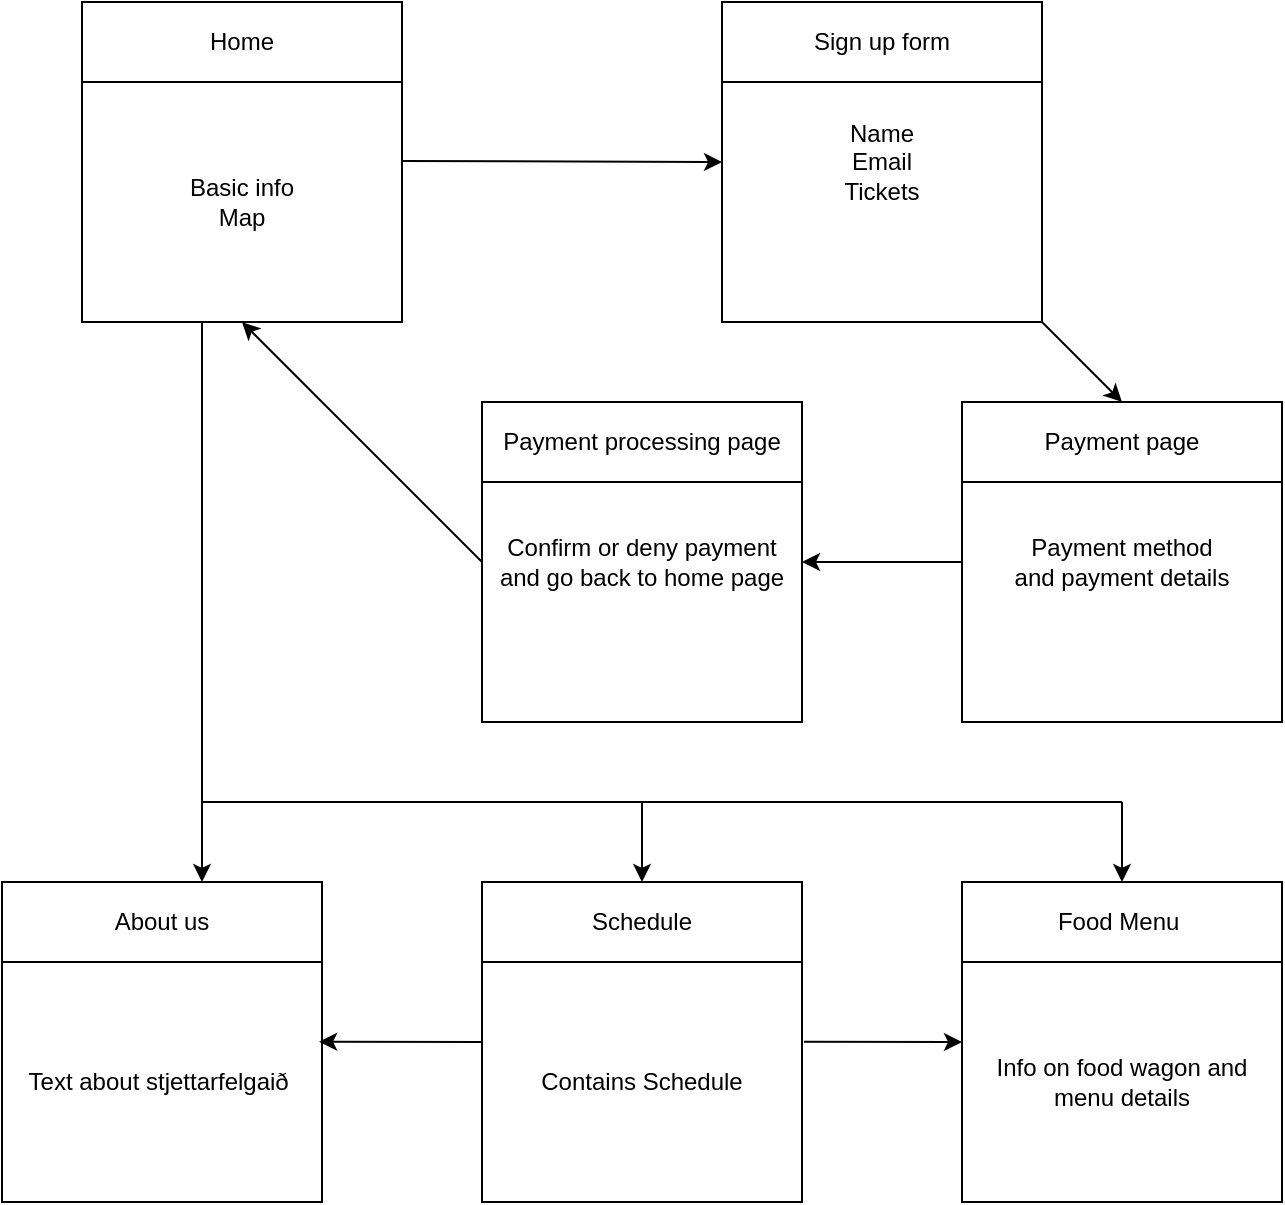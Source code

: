<mxfile version="26.0.14">
  <diagram name="Page-1" id="GcmpMD9mdpW60Z_3lnTt">
    <mxGraphModel dx="934" dy="579" grid="1" gridSize="10" guides="1" tooltips="1" connect="1" arrows="1" fold="1" page="1" pageScale="1" pageWidth="850" pageHeight="1100" math="0" shadow="0">
      <root>
        <mxCell id="0" />
        <mxCell id="1" parent="0" />
        <mxCell id="SyjaQ5eisRchlMNotY5A-1" value="" style="whiteSpace=wrap;html=1;aspect=fixed;" parent="1" vertex="1">
          <mxGeometry x="80" y="80" width="160" height="160" as="geometry" />
        </mxCell>
        <mxCell id="SyjaQ5eisRchlMNotY5A-6" value="" style="rounded=0;whiteSpace=wrap;html=1;" parent="1" vertex="1">
          <mxGeometry x="80" y="80" width="160" height="40" as="geometry" />
        </mxCell>
        <mxCell id="SyjaQ5eisRchlMNotY5A-8" value="Basic info&lt;div&gt;Map&lt;/div&gt;" style="text;html=1;align=center;verticalAlign=middle;whiteSpace=wrap;rounded=0;" parent="1" vertex="1">
          <mxGeometry x="80" y="120" width="160" height="120" as="geometry" />
        </mxCell>
        <mxCell id="SyjaQ5eisRchlMNotY5A-12" value="Home" style="text;html=1;align=center;verticalAlign=middle;whiteSpace=wrap;rounded=0;" parent="1" vertex="1">
          <mxGeometry x="80" y="80" width="160" height="40" as="geometry" />
        </mxCell>
        <mxCell id="SyjaQ5eisRchlMNotY5A-13" value="Name&lt;div&gt;&lt;span style=&quot;background-color: transparent; color: light-dark(rgb(0, 0, 0), rgb(255, 255, 255));&quot;&gt;Email&lt;/span&gt;&lt;div&gt;&lt;div&gt;&lt;span style=&quot;background-color: transparent; color: light-dark(rgb(0, 0, 0), rgb(255, 255, 255));&quot;&gt;Tickets&lt;/span&gt;&lt;/div&gt;&lt;/div&gt;&lt;/div&gt;" style="whiteSpace=wrap;html=1;aspect=fixed;" parent="1" vertex="1">
          <mxGeometry x="400" y="80" width="160" height="160" as="geometry" />
        </mxCell>
        <mxCell id="SyjaQ5eisRchlMNotY5A-14" value="Sign up form" style="rounded=0;whiteSpace=wrap;html=1;" parent="1" vertex="1">
          <mxGeometry x="400" y="80" width="160" height="40" as="geometry" />
        </mxCell>
        <mxCell id="SyjaQ5eisRchlMNotY5A-17" value="" style="whiteSpace=wrap;html=1;aspect=fixed;" parent="1" vertex="1">
          <mxGeometry x="40" y="520" width="160" height="160" as="geometry" />
        </mxCell>
        <mxCell id="SyjaQ5eisRchlMNotY5A-18" value="" style="rounded=0;whiteSpace=wrap;html=1;" parent="1" vertex="1">
          <mxGeometry x="40" y="520" width="160" height="40" as="geometry" />
        </mxCell>
        <mxCell id="SyjaQ5eisRchlMNotY5A-19" value="Text about stjettarfelgaið&amp;nbsp;" style="text;html=1;align=center;verticalAlign=middle;whiteSpace=wrap;rounded=0;" parent="1" vertex="1">
          <mxGeometry x="40" y="560" width="160" height="120" as="geometry" />
        </mxCell>
        <mxCell id="SyjaQ5eisRchlMNotY5A-20" value="About us" style="text;html=1;align=center;verticalAlign=middle;whiteSpace=wrap;rounded=0;" parent="1" vertex="1">
          <mxGeometry x="40" y="520" width="160" height="40" as="geometry" />
        </mxCell>
        <mxCell id="SyjaQ5eisRchlMNotY5A-21" value="" style="whiteSpace=wrap;html=1;aspect=fixed;" parent="1" vertex="1">
          <mxGeometry x="280" y="520" width="160" height="160" as="geometry" />
        </mxCell>
        <mxCell id="SyjaQ5eisRchlMNotY5A-22" value="" style="rounded=0;whiteSpace=wrap;html=1;" parent="1" vertex="1">
          <mxGeometry x="280" y="520" width="160" height="40" as="geometry" />
        </mxCell>
        <mxCell id="SyjaQ5eisRchlMNotY5A-23" value="Contains&amp;nbsp;Schedule" style="text;html=1;align=center;verticalAlign=middle;whiteSpace=wrap;rounded=0;" parent="1" vertex="1">
          <mxGeometry x="280" y="560" width="160" height="120" as="geometry" />
        </mxCell>
        <mxCell id="SyjaQ5eisRchlMNotY5A-24" value="Schedule" style="text;html=1;align=center;verticalAlign=middle;whiteSpace=wrap;rounded=0;" parent="1" vertex="1">
          <mxGeometry x="280" y="520" width="160" height="40" as="geometry" />
        </mxCell>
        <mxCell id="pQvoSrDBenpnfP7YrfeE-1" value="Payment method&lt;div&gt;and payment details&lt;/div&gt;" style="whiteSpace=wrap;html=1;aspect=fixed;" vertex="1" parent="1">
          <mxGeometry x="520" y="280" width="160" height="160" as="geometry" />
        </mxCell>
        <mxCell id="pQvoSrDBenpnfP7YrfeE-2" value="Payment page" style="rounded=0;whiteSpace=wrap;html=1;" vertex="1" parent="1">
          <mxGeometry x="520" y="280" width="160" height="40" as="geometry" />
        </mxCell>
        <mxCell id="pQvoSrDBenpnfP7YrfeE-3" value="Confirm or deny payment and go back to home page" style="whiteSpace=wrap;html=1;aspect=fixed;" vertex="1" parent="1">
          <mxGeometry x="280" y="280" width="160" height="160" as="geometry" />
        </mxCell>
        <mxCell id="pQvoSrDBenpnfP7YrfeE-4" value="Payment processing page" style="rounded=0;whiteSpace=wrap;html=1;" vertex="1" parent="1">
          <mxGeometry x="280" y="280" width="160" height="40" as="geometry" />
        </mxCell>
        <mxCell id="pQvoSrDBenpnfP7YrfeE-9" value="" style="endArrow=classic;html=1;rounded=0;entryX=0;entryY=0.5;entryDx=0;entryDy=0;" edge="1" parent="1" target="SyjaQ5eisRchlMNotY5A-13">
          <mxGeometry width="50" height="50" relative="1" as="geometry">
            <mxPoint x="240" y="159.5" as="sourcePoint" />
            <mxPoint x="359" y="159.5" as="targetPoint" />
            <Array as="points" />
          </mxGeometry>
        </mxCell>
        <mxCell id="pQvoSrDBenpnfP7YrfeE-10" value="" style="endArrow=classic;html=1;rounded=0;entryX=0.5;entryY=0;entryDx=0;entryDy=0;" edge="1" parent="1" target="pQvoSrDBenpnfP7YrfeE-2">
          <mxGeometry width="50" height="50" relative="1" as="geometry">
            <mxPoint x="560" y="240" as="sourcePoint" />
            <mxPoint x="610" y="190" as="targetPoint" />
          </mxGeometry>
        </mxCell>
        <mxCell id="pQvoSrDBenpnfP7YrfeE-11" value="" style="endArrow=classic;html=1;rounded=0;entryX=1;entryY=0.5;entryDx=0;entryDy=0;" edge="1" parent="1" target="pQvoSrDBenpnfP7YrfeE-3">
          <mxGeometry width="50" height="50" relative="1" as="geometry">
            <mxPoint x="520" y="360" as="sourcePoint" />
            <mxPoint x="570" y="310" as="targetPoint" />
          </mxGeometry>
        </mxCell>
        <mxCell id="pQvoSrDBenpnfP7YrfeE-12" value="" style="endArrow=classic;html=1;rounded=0;entryX=0.5;entryY=1;entryDx=0;entryDy=0;" edge="1" parent="1" target="SyjaQ5eisRchlMNotY5A-8">
          <mxGeometry width="50" height="50" relative="1" as="geometry">
            <mxPoint x="280" y="360" as="sourcePoint" />
            <mxPoint x="330" y="310" as="targetPoint" />
            <Array as="points">
              <mxPoint x="280" y="360" />
            </Array>
          </mxGeometry>
        </mxCell>
        <mxCell id="pQvoSrDBenpnfP7YrfeE-14" value="" style="whiteSpace=wrap;html=1;aspect=fixed;" vertex="1" parent="1">
          <mxGeometry x="520" y="520" width="160" height="160" as="geometry" />
        </mxCell>
        <mxCell id="pQvoSrDBenpnfP7YrfeE-15" value="Food Menu&amp;nbsp;" style="rounded=0;whiteSpace=wrap;html=1;" vertex="1" parent="1">
          <mxGeometry x="520" y="520" width="160" height="40" as="geometry" />
        </mxCell>
        <mxCell id="pQvoSrDBenpnfP7YrfeE-16" value="Info on food wagon and menu details" style="text;html=1;align=center;verticalAlign=middle;whiteSpace=wrap;rounded=0;" vertex="1" parent="1">
          <mxGeometry x="520" y="560" width="160" height="120" as="geometry" />
        </mxCell>
        <mxCell id="pQvoSrDBenpnfP7YrfeE-19" value="" style="endArrow=none;html=1;rounded=0;" edge="1" parent="1">
          <mxGeometry width="50" height="50" relative="1" as="geometry">
            <mxPoint x="140" y="450" as="sourcePoint" />
            <mxPoint x="140" y="240" as="targetPoint" />
          </mxGeometry>
        </mxCell>
        <mxCell id="pQvoSrDBenpnfP7YrfeE-20" value="" style="endArrow=classic;html=1;rounded=0;" edge="1" parent="1">
          <mxGeometry width="50" height="50" relative="1" as="geometry">
            <mxPoint x="140" y="450" as="sourcePoint" />
            <mxPoint x="140" y="520" as="targetPoint" />
          </mxGeometry>
        </mxCell>
        <mxCell id="pQvoSrDBenpnfP7YrfeE-21" value="" style="endArrow=none;html=1;rounded=0;" edge="1" parent="1">
          <mxGeometry width="50" height="50" relative="1" as="geometry">
            <mxPoint x="140" y="480" as="sourcePoint" />
            <mxPoint x="600" y="480" as="targetPoint" />
          </mxGeometry>
        </mxCell>
        <mxCell id="pQvoSrDBenpnfP7YrfeE-22" value="" style="endArrow=classic;html=1;rounded=0;entryX=0.5;entryY=0;entryDx=0;entryDy=0;" edge="1" parent="1" target="SyjaQ5eisRchlMNotY5A-24">
          <mxGeometry width="50" height="50" relative="1" as="geometry">
            <mxPoint x="360" y="480" as="sourcePoint" />
            <mxPoint x="410" y="430" as="targetPoint" />
            <Array as="points">
              <mxPoint x="360" y="480" />
            </Array>
          </mxGeometry>
        </mxCell>
        <mxCell id="pQvoSrDBenpnfP7YrfeE-23" value="" style="endArrow=classic;html=1;rounded=0;entryX=0.5;entryY=0;entryDx=0;entryDy=0;" edge="1" parent="1" target="pQvoSrDBenpnfP7YrfeE-15">
          <mxGeometry width="50" height="50" relative="1" as="geometry">
            <mxPoint x="600" y="480" as="sourcePoint" />
            <mxPoint x="650" y="430" as="targetPoint" />
          </mxGeometry>
        </mxCell>
        <mxCell id="pQvoSrDBenpnfP7YrfeE-24" value="" style="endArrow=classic;html=1;rounded=0;exitX=1.006;exitY=0.332;exitDx=0;exitDy=0;exitPerimeter=0;" edge="1" parent="1" source="SyjaQ5eisRchlMNotY5A-23">
          <mxGeometry width="50" height="50" relative="1" as="geometry">
            <mxPoint x="450" y="600" as="sourcePoint" />
            <mxPoint x="520" y="600" as="targetPoint" />
          </mxGeometry>
        </mxCell>
        <mxCell id="pQvoSrDBenpnfP7YrfeE-25" value="" style="endArrow=classic;html=1;rounded=0;entryX=0.991;entryY=0.332;entryDx=0;entryDy=0;entryPerimeter=0;" edge="1" parent="1" target="SyjaQ5eisRchlMNotY5A-19">
          <mxGeometry width="50" height="50" relative="1" as="geometry">
            <mxPoint x="280" y="600" as="sourcePoint" />
            <mxPoint x="210" y="599" as="targetPoint" />
          </mxGeometry>
        </mxCell>
      </root>
    </mxGraphModel>
  </diagram>
</mxfile>
